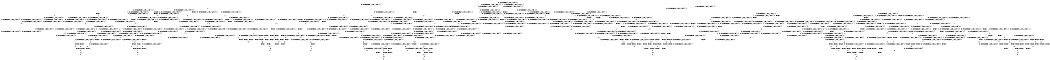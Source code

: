 digraph BCG {
size = "7, 10.5";
center = TRUE;
node [shape = circle];
0 [peripheries = 2];
0 -> 1 [label = "EX !0 !ATOMIC_EXCH_BRANCH (1, +1, TRUE, +1, 1, FALSE) !{0, 1, 2}"];
0 -> 2 [label = "EX !2 !ATOMIC_EXCH_BRANCH (1, +1, TRUE, +1, 1, FALSE) !{0, 1, 2}"];
0 -> 3 [label = "EX !1 !ATOMIC_EXCH_BRANCH (1, +0, TRUE, +0, 1, TRUE) !{0, 1, 2}"];
0 -> 4 [label = "EX !0 !ATOMIC_EXCH_BRANCH (1, +1, TRUE, +1, 1, FALSE) !{0, 1, 2}"];
1 -> 5 [label = "EX !2 !ATOMIC_EXCH_BRANCH (1, +1, TRUE, +1, 1, TRUE) !{0, 1, 2}"];
1 -> 6 [label = "EX !1 !ATOMIC_EXCH_BRANCH (1, +0, TRUE, +0, 1, FALSE) !{0, 1, 2}"];
1 -> 7 [label = "TERMINATE !0"];
2 -> 8 [label = "EX !0 !ATOMIC_EXCH_BRANCH (1, +1, TRUE, +1, 1, TRUE) !{0, 1, 2}"];
2 -> 9 [label = "EX !1 !ATOMIC_EXCH_BRANCH (1, +0, TRUE, +0, 1, FALSE) !{0, 1, 2}"];
2 -> 10 [label = "TERMINATE !2"];
2 -> 11 [label = "EX !0 !ATOMIC_EXCH_BRANCH (1, +1, TRUE, +1, 1, TRUE) !{0, 1, 2}"];
3 -> 3 [label = "EX !1 !ATOMIC_EXCH_BRANCH (1, +0, TRUE, +0, 1, TRUE) !{0, 1, 2}"];
3 -> 12 [label = "EX !0 !ATOMIC_EXCH_BRANCH (1, +1, TRUE, +1, 1, FALSE) !{0, 1, 2}"];
3 -> 13 [label = "EX !2 !ATOMIC_EXCH_BRANCH (1, +1, TRUE, +1, 1, FALSE) !{0, 1, 2}"];
3 -> 14 [label = "EX !0 !ATOMIC_EXCH_BRANCH (1, +1, TRUE, +1, 1, FALSE) !{0, 1, 2}"];
4 -> 15 [label = "EX !1 !ATOMIC_EXCH_BRANCH (1, +0, TRUE, +0, 1, FALSE) !{0, 1, 2}"];
4 -> 16 [label = "EX !2 !ATOMIC_EXCH_BRANCH (1, +1, TRUE, +1, 1, TRUE) !{0, 1, 2}"];
4 -> 17 [label = "EX !1 !ATOMIC_EXCH_BRANCH (1, +0, TRUE, +0, 1, FALSE) !{0, 1, 2}"];
4 -> 18 [label = "TERMINATE !0"];
5 -> 5 [label = "EX !2 !ATOMIC_EXCH_BRANCH (1, +1, TRUE, +1, 1, TRUE) !{0, 1, 2}"];
5 -> 19 [label = "EX !1 !ATOMIC_EXCH_BRANCH (1, +0, TRUE, +0, 1, FALSE) !{0, 1, 2}"];
5 -> 20 [label = "TERMINATE !0"];
6 -> 21 [label = "EX !1 !ATOMIC_EXCH_BRANCH (1, +0, FALSE, +0, 2, TRUE) !{0, 1, 2}"];
6 -> 22 [label = "EX !2 !ATOMIC_EXCH_BRANCH (1, +1, TRUE, +1, 1, FALSE) !{0, 1, 2}"];
6 -> 23 [label = "TERMINATE !0"];
7 -> 24 [label = "EX !2 !ATOMIC_EXCH_BRANCH (1, +1, TRUE, +1, 1, TRUE) !{1, 2}"];
7 -> 25 [label = "EX !1 !ATOMIC_EXCH_BRANCH (1, +0, TRUE, +0, 1, FALSE) !{1, 2}"];
7 -> 26 [label = "EX !1 !ATOMIC_EXCH_BRANCH (1, +0, TRUE, +0, 1, FALSE) !{1, 2}"];
8 -> 8 [label = "EX !0 !ATOMIC_EXCH_BRANCH (1, +1, TRUE, +1, 1, TRUE) !{0, 1, 2}"];
8 -> 27 [label = "EX !1 !ATOMIC_EXCH_BRANCH (1, +0, TRUE, +0, 1, FALSE) !{0, 1, 2}"];
8 -> 28 [label = "TERMINATE !2"];
8 -> 11 [label = "EX !0 !ATOMIC_EXCH_BRANCH (1, +1, TRUE, +1, 1, TRUE) !{0, 1, 2}"];
9 -> 29 [label = "EX !1 !ATOMIC_EXCH_BRANCH (1, +0, FALSE, +0, 2, TRUE) !{0, 1, 2}"];
9 -> 22 [label = "EX !0 !ATOMIC_EXCH_BRANCH (1, +1, TRUE, +1, 1, FALSE) !{0, 1, 2}"];
9 -> 30 [label = "TERMINATE !2"];
9 -> 31 [label = "EX !0 !ATOMIC_EXCH_BRANCH (1, +1, TRUE, +1, 1, FALSE) !{0, 1, 2}"];
10 -> 32 [label = "EX !0 !ATOMIC_EXCH_BRANCH (1, +1, TRUE, +1, 1, TRUE) !{0, 1}"];
10 -> 33 [label = "EX !1 !ATOMIC_EXCH_BRANCH (1, +0, TRUE, +0, 1, FALSE) !{0, 1}"];
10 -> 34 [label = "EX !0 !ATOMIC_EXCH_BRANCH (1, +1, TRUE, +1, 1, TRUE) !{0, 1}"];
11 -> 35 [label = "EX !1 !ATOMIC_EXCH_BRANCH (1, +0, TRUE, +0, 1, FALSE) !{0, 1, 2}"];
11 -> 11 [label = "EX !0 !ATOMIC_EXCH_BRANCH (1, +1, TRUE, +1, 1, TRUE) !{0, 1, 2}"];
11 -> 36 [label = "EX !1 !ATOMIC_EXCH_BRANCH (1, +0, TRUE, +0, 1, FALSE) !{0, 1, 2}"];
11 -> 37 [label = "TERMINATE !2"];
12 -> 6 [label = "EX !1 !ATOMIC_EXCH_BRANCH (1, +0, TRUE, +0, 1, FALSE) !{0, 1, 2}"];
12 -> 38 [label = "EX !2 !ATOMIC_EXCH_BRANCH (1, +1, TRUE, +1, 1, TRUE) !{0, 1, 2}"];
12 -> 39 [label = "TERMINATE !0"];
13 -> 9 [label = "EX !1 !ATOMIC_EXCH_BRANCH (1, +0, TRUE, +0, 1, FALSE) !{0, 1, 2}"];
13 -> 40 [label = "EX !0 !ATOMIC_EXCH_BRANCH (1, +1, TRUE, +1, 1, TRUE) !{0, 1, 2}"];
13 -> 41 [label = "TERMINATE !2"];
13 -> 42 [label = "EX !0 !ATOMIC_EXCH_BRANCH (1, +1, TRUE, +1, 1, TRUE) !{0, 1, 2}"];
14 -> 15 [label = "EX !1 !ATOMIC_EXCH_BRANCH (1, +0, TRUE, +0, 1, FALSE) !{0, 1, 2}"];
14 -> 17 [label = "EX !1 !ATOMIC_EXCH_BRANCH (1, +0, TRUE, +0, 1, FALSE) !{0, 1, 2}"];
14 -> 43 [label = "EX !2 !ATOMIC_EXCH_BRANCH (1, +1, TRUE, +1, 1, TRUE) !{0, 1, 2}"];
14 -> 44 [label = "TERMINATE !0"];
15 -> 45 [label = "EX !2 !ATOMIC_EXCH_BRANCH (1, +1, TRUE, +1, 1, FALSE) !{0, 1, 2}"];
15 -> 46 [label = "EX !1 !ATOMIC_EXCH_BRANCH (1, +0, FALSE, +0, 2, TRUE) !{0, 1, 2}"];
15 -> 47 [label = "EX !2 !ATOMIC_EXCH_BRANCH (1, +1, TRUE, +1, 1, FALSE) !{0, 1, 2}"];
15 -> 48 [label = "TERMINATE !0"];
16 -> 49 [label = "EX !1 !ATOMIC_EXCH_BRANCH (1, +0, TRUE, +0, 1, FALSE) !{0, 1, 2}"];
16 -> 16 [label = "EX !2 !ATOMIC_EXCH_BRANCH (1, +1, TRUE, +1, 1, TRUE) !{0, 1, 2}"];
16 -> 50 [label = "EX !1 !ATOMIC_EXCH_BRANCH (1, +0, TRUE, +0, 1, FALSE) !{0, 1, 2}"];
16 -> 51 [label = "TERMINATE !0"];
17 -> 46 [label = "EX !1 !ATOMIC_EXCH_BRANCH (1, +0, FALSE, +0, 2, TRUE) !{0, 1, 2}"];
17 -> 52 [label = "EX !1 !ATOMIC_EXCH_BRANCH (1, +0, FALSE, +0, 2, TRUE) !{0, 1, 2}"];
17 -> 31 [label = "EX !2 !ATOMIC_EXCH_BRANCH (1, +1, TRUE, +1, 1, FALSE) !{0, 1, 2}"];
17 -> 53 [label = "TERMINATE !0"];
18 -> 54 [label = "EX !2 !ATOMIC_EXCH_BRANCH (1, +1, TRUE, +1, 1, TRUE) !{1, 2}"];
18 -> 55 [label = "EX !1 !ATOMIC_EXCH_BRANCH (1, +0, TRUE, +0, 1, FALSE) !{1, 2}"];
19 -> 56 [label = "EX !1 !ATOMIC_EXCH_BRANCH (1, +0, FALSE, +0, 2, TRUE) !{0, 1, 2}"];
19 -> 22 [label = "EX !2 !ATOMIC_EXCH_BRANCH (1, +1, TRUE, +1, 1, FALSE) !{0, 1, 2}"];
19 -> 57 [label = "TERMINATE !0"];
20 -> 24 [label = "EX !2 !ATOMIC_EXCH_BRANCH (1, +1, TRUE, +1, 1, TRUE) !{1, 2}"];
20 -> 58 [label = "EX !1 !ATOMIC_EXCH_BRANCH (1, +0, TRUE, +0, 1, FALSE) !{1, 2}"];
20 -> 59 [label = "EX !1 !ATOMIC_EXCH_BRANCH (1, +0, TRUE, +0, 1, FALSE) !{1, 2}"];
21 -> 21 [label = "EX !1 !ATOMIC_EXCH_BRANCH (1, +0, FALSE, +0, 2, TRUE) !{0, 1, 2}"];
21 -> 22 [label = "EX !2 !ATOMIC_EXCH_BRANCH (1, +1, TRUE, +1, 1, FALSE) !{0, 1, 2}"];
21 -> 23 [label = "TERMINATE !0"];
22 -> 60 [label = "EX !1 !ATOMIC_EXCH_BRANCH (1, +0, FALSE, +0, 2, FALSE) !{0, 1, 2}"];
22 -> 61 [label = "TERMINATE !0"];
22 -> 62 [label = "TERMINATE !2"];
23 -> 63 [label = "EX !1 !ATOMIC_EXCH_BRANCH (1, +0, FALSE, +0, 2, TRUE) !{1, 2}"];
23 -> 64 [label = "EX !2 !ATOMIC_EXCH_BRANCH (1, +1, TRUE, +1, 1, FALSE) !{1, 2}"];
23 -> 65 [label = "EX !1 !ATOMIC_EXCH_BRANCH (1, +0, FALSE, +0, 2, TRUE) !{1, 2}"];
24 -> 24 [label = "EX !2 !ATOMIC_EXCH_BRANCH (1, +1, TRUE, +1, 1, TRUE) !{1, 2}"];
24 -> 58 [label = "EX !1 !ATOMIC_EXCH_BRANCH (1, +0, TRUE, +0, 1, FALSE) !{1, 2}"];
24 -> 59 [label = "EX !1 !ATOMIC_EXCH_BRANCH (1, +0, TRUE, +0, 1, FALSE) !{1, 2}"];
25 -> 63 [label = "EX !1 !ATOMIC_EXCH_BRANCH (1, +0, FALSE, +0, 2, TRUE) !{1, 2}"];
25 -> 64 [label = "EX !2 !ATOMIC_EXCH_BRANCH (1, +1, TRUE, +1, 1, FALSE) !{1, 2}"];
25 -> 65 [label = "EX !1 !ATOMIC_EXCH_BRANCH (1, +0, FALSE, +0, 2, TRUE) !{1, 2}"];
26 -> 66 [label = "EX !2 !ATOMIC_EXCH_BRANCH (1, +1, TRUE, +1, 1, FALSE) !{1, 2}"];
26 -> 65 [label = "EX !1 !ATOMIC_EXCH_BRANCH (1, +0, FALSE, +0, 2, TRUE) !{1, 2}"];
26 -> 67 [label = "EX !2 !ATOMIC_EXCH_BRANCH (1, +1, TRUE, +1, 1, FALSE) !{1, 2}"];
27 -> 22 [label = "EX !0 !ATOMIC_EXCH_BRANCH (1, +1, TRUE, +1, 1, FALSE) !{0, 1, 2}"];
27 -> 68 [label = "EX !1 !ATOMIC_EXCH_BRANCH (1, +0, FALSE, +0, 2, TRUE) !{0, 1, 2}"];
27 -> 69 [label = "TERMINATE !2"];
27 -> 31 [label = "EX !0 !ATOMIC_EXCH_BRANCH (1, +1, TRUE, +1, 1, FALSE) !{0, 1, 2}"];
28 -> 32 [label = "EX !0 !ATOMIC_EXCH_BRANCH (1, +1, TRUE, +1, 1, TRUE) !{0, 1}"];
28 -> 70 [label = "EX !1 !ATOMIC_EXCH_BRANCH (1, +0, TRUE, +0, 1, FALSE) !{0, 1}"];
28 -> 34 [label = "EX !0 !ATOMIC_EXCH_BRANCH (1, +1, TRUE, +1, 1, TRUE) !{0, 1}"];
29 -> 29 [label = "EX !1 !ATOMIC_EXCH_BRANCH (1, +0, FALSE, +0, 2, TRUE) !{0, 1, 2}"];
29 -> 22 [label = "EX !0 !ATOMIC_EXCH_BRANCH (1, +1, TRUE, +1, 1, FALSE) !{0, 1, 2}"];
29 -> 30 [label = "TERMINATE !2"];
29 -> 31 [label = "EX !0 !ATOMIC_EXCH_BRANCH (1, +1, TRUE, +1, 1, FALSE) !{0, 1, 2}"];
30 -> 71 [label = "EX !1 !ATOMIC_EXCH_BRANCH (1, +0, FALSE, +0, 2, TRUE) !{0, 1}"];
30 -> 72 [label = "EX !0 !ATOMIC_EXCH_BRANCH (1, +1, TRUE, +1, 1, FALSE) !{0, 1}"];
30 -> 73 [label = "EX !0 !ATOMIC_EXCH_BRANCH (1, +1, TRUE, +1, 1, FALSE) !{0, 1}"];
31 -> 74 [label = "EX !1 !ATOMIC_EXCH_BRANCH (1, +0, FALSE, +0, 2, FALSE) !{0, 1, 2}"];
31 -> 75 [label = "EX !1 !ATOMIC_EXCH_BRANCH (1, +0, FALSE, +0, 2, FALSE) !{0, 1, 2}"];
31 -> 76 [label = "TERMINATE !0"];
31 -> 77 [label = "TERMINATE !2"];
32 -> 32 [label = "EX !0 !ATOMIC_EXCH_BRANCH (1, +1, TRUE, +1, 1, TRUE) !{0, 1}"];
32 -> 70 [label = "EX !1 !ATOMIC_EXCH_BRANCH (1, +0, TRUE, +0, 1, FALSE) !{0, 1}"];
32 -> 34 [label = "EX !0 !ATOMIC_EXCH_BRANCH (1, +1, TRUE, +1, 1, TRUE) !{0, 1}"];
33 -> 71 [label = "EX !1 !ATOMIC_EXCH_BRANCH (1, +0, FALSE, +0, 2, TRUE) !{0, 1}"];
33 -> 72 [label = "EX !0 !ATOMIC_EXCH_BRANCH (1, +1, TRUE, +1, 1, FALSE) !{0, 1}"];
33 -> 73 [label = "EX !0 !ATOMIC_EXCH_BRANCH (1, +1, TRUE, +1, 1, FALSE) !{0, 1}"];
34 -> 78 [label = "EX !1 !ATOMIC_EXCH_BRANCH (1, +0, TRUE, +0, 1, FALSE) !{0, 1}"];
34 -> 34 [label = "EX !0 !ATOMIC_EXCH_BRANCH (1, +1, TRUE, +1, 1, TRUE) !{0, 1}"];
34 -> 79 [label = "EX !1 !ATOMIC_EXCH_BRANCH (1, +0, TRUE, +0, 1, FALSE) !{0, 1}"];
35 -> 47 [label = "EX !0 !ATOMIC_EXCH_BRANCH (1, +1, TRUE, +1, 1, FALSE) !{0, 1, 2}"];
35 -> 80 [label = "EX !1 !ATOMIC_EXCH_BRANCH (1, +0, FALSE, +0, 2, TRUE) !{0, 1, 2}"];
35 -> 81 [label = "TERMINATE !2"];
36 -> 80 [label = "EX !1 !ATOMIC_EXCH_BRANCH (1, +0, FALSE, +0, 2, TRUE) !{0, 1, 2}"];
36 -> 31 [label = "EX !0 !ATOMIC_EXCH_BRANCH (1, +1, TRUE, +1, 1, FALSE) !{0, 1, 2}"];
36 -> 82 [label = "EX !1 !ATOMIC_EXCH_BRANCH (1, +0, FALSE, +0, 2, TRUE) !{0, 1, 2}"];
36 -> 83 [label = "TERMINATE !2"];
37 -> 84 [label = "EX !0 !ATOMIC_EXCH_BRANCH (1, +1, TRUE, +1, 1, TRUE) !{0, 1}"];
37 -> 85 [label = "EX !1 !ATOMIC_EXCH_BRANCH (1, +0, TRUE, +0, 1, FALSE) !{0, 1}"];
38 -> 19 [label = "EX !1 !ATOMIC_EXCH_BRANCH (1, +0, TRUE, +0, 1, FALSE) !{0, 1, 2}"];
38 -> 38 [label = "EX !2 !ATOMIC_EXCH_BRANCH (1, +1, TRUE, +1, 1, TRUE) !{0, 1, 2}"];
38 -> 86 [label = "TERMINATE !0"];
39 -> 25 [label = "EX !1 !ATOMIC_EXCH_BRANCH (1, +0, TRUE, +0, 1, FALSE) !{1, 2}"];
39 -> 87 [label = "EX !2 !ATOMIC_EXCH_BRANCH (1, +1, TRUE, +1, 1, TRUE) !{1, 2}"];
39 -> 26 [label = "EX !1 !ATOMIC_EXCH_BRANCH (1, +0, TRUE, +0, 1, FALSE) !{1, 2}"];
40 -> 40 [label = "EX !0 !ATOMIC_EXCH_BRANCH (1, +1, TRUE, +1, 1, TRUE) !{0, 1, 2}"];
40 -> 27 [label = "EX !1 !ATOMIC_EXCH_BRANCH (1, +0, TRUE, +0, 1, FALSE) !{0, 1, 2}"];
40 -> 88 [label = "TERMINATE !2"];
40 -> 42 [label = "EX !0 !ATOMIC_EXCH_BRANCH (1, +1, TRUE, +1, 1, TRUE) !{0, 1, 2}"];
41 -> 33 [label = "EX !1 !ATOMIC_EXCH_BRANCH (1, +0, TRUE, +0, 1, FALSE) !{0, 1}"];
41 -> 89 [label = "EX !0 !ATOMIC_EXCH_BRANCH (1, +1, TRUE, +1, 1, TRUE) !{0, 1}"];
41 -> 90 [label = "EX !0 !ATOMIC_EXCH_BRANCH (1, +1, TRUE, +1, 1, TRUE) !{0, 1}"];
42 -> 35 [label = "EX !1 !ATOMIC_EXCH_BRANCH (1, +0, TRUE, +0, 1, FALSE) !{0, 1, 2}"];
42 -> 42 [label = "EX !0 !ATOMIC_EXCH_BRANCH (1, +1, TRUE, +1, 1, TRUE) !{0, 1, 2}"];
42 -> 36 [label = "EX !1 !ATOMIC_EXCH_BRANCH (1, +0, TRUE, +0, 1, FALSE) !{0, 1, 2}"];
42 -> 91 [label = "TERMINATE !2"];
43 -> 49 [label = "EX !1 !ATOMIC_EXCH_BRANCH (1, +0, TRUE, +0, 1, FALSE) !{0, 1, 2}"];
43 -> 50 [label = "EX !1 !ATOMIC_EXCH_BRANCH (1, +0, TRUE, +0, 1, FALSE) !{0, 1, 2}"];
43 -> 43 [label = "EX !2 !ATOMIC_EXCH_BRANCH (1, +1, TRUE, +1, 1, TRUE) !{0, 1, 2}"];
43 -> 92 [label = "TERMINATE !0"];
44 -> 55 [label = "EX !1 !ATOMIC_EXCH_BRANCH (1, +0, TRUE, +0, 1, FALSE) !{1, 2}"];
44 -> 93 [label = "EX !2 !ATOMIC_EXCH_BRANCH (1, +1, TRUE, +1, 1, TRUE) !{1, 2}"];
45 -> 94 [label = "EX !1 !ATOMIC_EXCH_BRANCH (1, +0, FALSE, +0, 2, FALSE) !{0, 1, 2}"];
45 -> 95 [label = "TERMINATE !0"];
45 -> 96 [label = "TERMINATE !2"];
46 -> 45 [label = "EX !2 !ATOMIC_EXCH_BRANCH (1, +1, TRUE, +1, 1, FALSE) !{0, 1, 2}"];
46 -> 46 [label = "EX !1 !ATOMIC_EXCH_BRANCH (1, +0, FALSE, +0, 2, TRUE) !{0, 1, 2}"];
46 -> 47 [label = "EX !2 !ATOMIC_EXCH_BRANCH (1, +1, TRUE, +1, 1, FALSE) !{0, 1, 2}"];
46 -> 48 [label = "TERMINATE !0"];
47 -> 74 [label = "EX !1 !ATOMIC_EXCH_BRANCH (1, +0, FALSE, +0, 2, FALSE) !{0, 1, 2}"];
47 -> 97 [label = "TERMINATE !0"];
47 -> 98 [label = "TERMINATE !2"];
48 -> 99 [label = "EX !1 !ATOMIC_EXCH_BRANCH (1, +0, FALSE, +0, 2, TRUE) !{1, 2}"];
48 -> 100 [label = "EX !2 !ATOMIC_EXCH_BRANCH (1, +1, TRUE, +1, 1, FALSE) !{1, 2}"];
49 -> 45 [label = "EX !2 !ATOMIC_EXCH_BRANCH (1, +1, TRUE, +1, 1, FALSE) !{0, 1, 2}"];
49 -> 101 [label = "EX !1 !ATOMIC_EXCH_BRANCH (1, +0, FALSE, +0, 2, TRUE) !{0, 1, 2}"];
49 -> 47 [label = "EX !2 !ATOMIC_EXCH_BRANCH (1, +1, TRUE, +1, 1, FALSE) !{0, 1, 2}"];
49 -> 102 [label = "TERMINATE !0"];
50 -> 101 [label = "EX !1 !ATOMIC_EXCH_BRANCH (1, +0, FALSE, +0, 2, TRUE) !{0, 1, 2}"];
50 -> 103 [label = "EX !1 !ATOMIC_EXCH_BRANCH (1, +0, FALSE, +0, 2, TRUE) !{0, 1, 2}"];
50 -> 31 [label = "EX !2 !ATOMIC_EXCH_BRANCH (1, +1, TRUE, +1, 1, FALSE) !{0, 1, 2}"];
50 -> 104 [label = "TERMINATE !0"];
51 -> 54 [label = "EX !2 !ATOMIC_EXCH_BRANCH (1, +1, TRUE, +1, 1, TRUE) !{1, 2}"];
51 -> 105 [label = "EX !1 !ATOMIC_EXCH_BRANCH (1, +0, TRUE, +0, 1, FALSE) !{1, 2}"];
52 -> 46 [label = "EX !1 !ATOMIC_EXCH_BRANCH (1, +0, FALSE, +0, 2, TRUE) !{0, 1, 2}"];
52 -> 52 [label = "EX !1 !ATOMIC_EXCH_BRANCH (1, +0, FALSE, +0, 2, TRUE) !{0, 1, 2}"];
52 -> 31 [label = "EX !2 !ATOMIC_EXCH_BRANCH (1, +1, TRUE, +1, 1, FALSE) !{0, 1, 2}"];
52 -> 53 [label = "TERMINATE !0"];
53 -> 106 [label = "EX !1 !ATOMIC_EXCH_BRANCH (1, +0, FALSE, +0, 2, TRUE) !{1, 2}"];
53 -> 107 [label = "EX !2 !ATOMIC_EXCH_BRANCH (1, +1, TRUE, +1, 1, FALSE) !{1, 2}"];
54 -> 54 [label = "EX !2 !ATOMIC_EXCH_BRANCH (1, +1, TRUE, +1, 1, TRUE) !{1, 2}"];
54 -> 105 [label = "EX !1 !ATOMIC_EXCH_BRANCH (1, +0, TRUE, +0, 1, FALSE) !{1, 2}"];
55 -> 106 [label = "EX !1 !ATOMIC_EXCH_BRANCH (1, +0, FALSE, +0, 2, TRUE) !{1, 2}"];
55 -> 107 [label = "EX !2 !ATOMIC_EXCH_BRANCH (1, +1, TRUE, +1, 1, FALSE) !{1, 2}"];
56 -> 56 [label = "EX !1 !ATOMIC_EXCH_BRANCH (1, +0, FALSE, +0, 2, TRUE) !{0, 1, 2}"];
56 -> 22 [label = "EX !2 !ATOMIC_EXCH_BRANCH (1, +1, TRUE, +1, 1, FALSE) !{0, 1, 2}"];
56 -> 57 [label = "TERMINATE !0"];
57 -> 108 [label = "EX !1 !ATOMIC_EXCH_BRANCH (1, +0, FALSE, +0, 2, TRUE) !{1, 2}"];
57 -> 64 [label = "EX !2 !ATOMIC_EXCH_BRANCH (1, +1, TRUE, +1, 1, FALSE) !{1, 2}"];
57 -> 109 [label = "EX !1 !ATOMIC_EXCH_BRANCH (1, +0, FALSE, +0, 2, TRUE) !{1, 2}"];
58 -> 108 [label = "EX !1 !ATOMIC_EXCH_BRANCH (1, +0, FALSE, +0, 2, TRUE) !{1, 2}"];
58 -> 64 [label = "EX !2 !ATOMIC_EXCH_BRANCH (1, +1, TRUE, +1, 1, FALSE) !{1, 2}"];
58 -> 109 [label = "EX !1 !ATOMIC_EXCH_BRANCH (1, +0, FALSE, +0, 2, TRUE) !{1, 2}"];
59 -> 66 [label = "EX !2 !ATOMIC_EXCH_BRANCH (1, +1, TRUE, +1, 1, FALSE) !{1, 2}"];
59 -> 109 [label = "EX !1 !ATOMIC_EXCH_BRANCH (1, +0, FALSE, +0, 2, TRUE) !{1, 2}"];
59 -> 67 [label = "EX !2 !ATOMIC_EXCH_BRANCH (1, +1, TRUE, +1, 1, FALSE) !{1, 2}"];
60 -> 110 [label = "TERMINATE !0"];
60 -> 111 [label = "TERMINATE !2"];
60 -> 112 [label = "TERMINATE !1"];
61 -> 113 [label = "EX !1 !ATOMIC_EXCH_BRANCH (1, +0, FALSE, +0, 2, FALSE) !{1, 2}"];
61 -> 114 [label = "TERMINATE !2"];
61 -> 115 [label = "EX !1 !ATOMIC_EXCH_BRANCH (1, +0, FALSE, +0, 2, FALSE) !{1, 2}"];
62 -> 116 [label = "EX !1 !ATOMIC_EXCH_BRANCH (1, +0, FALSE, +0, 2, FALSE) !{0, 1}"];
62 -> 114 [label = "TERMINATE !0"];
63 -> 63 [label = "EX !1 !ATOMIC_EXCH_BRANCH (1, +0, FALSE, +0, 2, TRUE) !{1, 2}"];
63 -> 64 [label = "EX !2 !ATOMIC_EXCH_BRANCH (1, +1, TRUE, +1, 1, FALSE) !{1, 2}"];
63 -> 65 [label = "EX !1 !ATOMIC_EXCH_BRANCH (1, +0, FALSE, +0, 2, TRUE) !{1, 2}"];
64 -> 113 [label = "EX !1 !ATOMIC_EXCH_BRANCH (1, +0, FALSE, +0, 2, FALSE) !{1, 2}"];
64 -> 114 [label = "TERMINATE !2"];
64 -> 115 [label = "EX !1 !ATOMIC_EXCH_BRANCH (1, +0, FALSE, +0, 2, FALSE) !{1, 2}"];
65 -> 66 [label = "EX !2 !ATOMIC_EXCH_BRANCH (1, +1, TRUE, +1, 1, FALSE) !{1, 2}"];
65 -> 65 [label = "EX !1 !ATOMIC_EXCH_BRANCH (1, +0, FALSE, +0, 2, TRUE) !{1, 2}"];
65 -> 67 [label = "EX !2 !ATOMIC_EXCH_BRANCH (1, +1, TRUE, +1, 1, FALSE) !{1, 2}"];
66 -> 117 [label = "EX !1 !ATOMIC_EXCH_BRANCH (1, +0, FALSE, +0, 2, FALSE) !{1, 2}"];
66 -> 118 [label = "TERMINATE !2"];
66 -> 115 [label = "EX !1 !ATOMIC_EXCH_BRANCH (1, +0, FALSE, +0, 2, FALSE) !{1, 2}"];
67 -> 115 [label = "EX !1 !ATOMIC_EXCH_BRANCH (1, +0, FALSE, +0, 2, FALSE) !{1, 2}"];
67 -> 119 [label = "TERMINATE !2"];
68 -> 22 [label = "EX !0 !ATOMIC_EXCH_BRANCH (1, +1, TRUE, +1, 1, FALSE) !{0, 1, 2}"];
68 -> 68 [label = "EX !1 !ATOMIC_EXCH_BRANCH (1, +0, FALSE, +0, 2, TRUE) !{0, 1, 2}"];
68 -> 69 [label = "TERMINATE !2"];
68 -> 31 [label = "EX !0 !ATOMIC_EXCH_BRANCH (1, +1, TRUE, +1, 1, FALSE) !{0, 1, 2}"];
69 -> 72 [label = "EX !0 !ATOMIC_EXCH_BRANCH (1, +1, TRUE, +1, 1, FALSE) !{0, 1}"];
69 -> 120 [label = "EX !1 !ATOMIC_EXCH_BRANCH (1, +0, FALSE, +0, 2, TRUE) !{0, 1}"];
69 -> 73 [label = "EX !0 !ATOMIC_EXCH_BRANCH (1, +1, TRUE, +1, 1, FALSE) !{0, 1}"];
70 -> 72 [label = "EX !0 !ATOMIC_EXCH_BRANCH (1, +1, TRUE, +1, 1, FALSE) !{0, 1}"];
70 -> 120 [label = "EX !1 !ATOMIC_EXCH_BRANCH (1, +0, FALSE, +0, 2, TRUE) !{0, 1}"];
70 -> 73 [label = "EX !0 !ATOMIC_EXCH_BRANCH (1, +1, TRUE, +1, 1, FALSE) !{0, 1}"];
71 -> 71 [label = "EX !1 !ATOMIC_EXCH_BRANCH (1, +0, FALSE, +0, 2, TRUE) !{0, 1}"];
71 -> 72 [label = "EX !0 !ATOMIC_EXCH_BRANCH (1, +1, TRUE, +1, 1, FALSE) !{0, 1}"];
71 -> 73 [label = "EX !0 !ATOMIC_EXCH_BRANCH (1, +1, TRUE, +1, 1, FALSE) !{0, 1}"];
72 -> 116 [label = "EX !1 !ATOMIC_EXCH_BRANCH (1, +0, FALSE, +0, 2, FALSE) !{0, 1}"];
72 -> 114 [label = "TERMINATE !0"];
73 -> 121 [label = "EX !1 !ATOMIC_EXCH_BRANCH (1, +0, FALSE, +0, 2, FALSE) !{0, 1}"];
73 -> 122 [label = "EX !1 !ATOMIC_EXCH_BRANCH (1, +0, FALSE, +0, 2, FALSE) !{0, 1}"];
73 -> 123 [label = "TERMINATE !0"];
74 -> 124 [label = "TERMINATE !0"];
74 -> 125 [label = "TERMINATE !2"];
74 -> 126 [label = "TERMINATE !1"];
75 -> 127 [label = "TERMINATE !0"];
75 -> 128 [label = "TERMINATE !2"];
75 -> 129 [label = "TERMINATE !1"];
76 -> 130 [label = "EX !1 !ATOMIC_EXCH_BRANCH (1, +0, FALSE, +0, 2, FALSE) !{1, 2}"];
76 -> 131 [label = "TERMINATE !2"];
77 -> 132 [label = "EX !1 !ATOMIC_EXCH_BRANCH (1, +0, FALSE, +0, 2, FALSE) !{0, 1}"];
77 -> 131 [label = "TERMINATE !0"];
78 -> 133 [label = "EX !0 !ATOMIC_EXCH_BRANCH (1, +1, TRUE, +1, 1, FALSE) !{0, 1}"];
78 -> 134 [label = "EX !1 !ATOMIC_EXCH_BRANCH (1, +0, FALSE, +0, 2, TRUE) !{0, 1}"];
78 -> 73 [label = "EX !0 !ATOMIC_EXCH_BRANCH (1, +1, TRUE, +1, 1, FALSE) !{0, 1}"];
79 -> 134 [label = "EX !1 !ATOMIC_EXCH_BRANCH (1, +0, FALSE, +0, 2, TRUE) !{0, 1}"];
79 -> 73 [label = "EX !0 !ATOMIC_EXCH_BRANCH (1, +1, TRUE, +1, 1, FALSE) !{0, 1}"];
79 -> 135 [label = "EX !1 !ATOMIC_EXCH_BRANCH (1, +0, FALSE, +0, 2, TRUE) !{0, 1}"];
80 -> 47 [label = "EX !0 !ATOMIC_EXCH_BRANCH (1, +1, TRUE, +1, 1, FALSE) !{0, 1, 2}"];
80 -> 80 [label = "EX !1 !ATOMIC_EXCH_BRANCH (1, +0, FALSE, +0, 2, TRUE) !{0, 1, 2}"];
80 -> 81 [label = "TERMINATE !2"];
81 -> 136 [label = "EX !0 !ATOMIC_EXCH_BRANCH (1, +1, TRUE, +1, 1, FALSE) !{0, 1}"];
81 -> 137 [label = "EX !1 !ATOMIC_EXCH_BRANCH (1, +0, FALSE, +0, 2, TRUE) !{0, 1}"];
82 -> 80 [label = "EX !1 !ATOMIC_EXCH_BRANCH (1, +0, FALSE, +0, 2, TRUE) !{0, 1, 2}"];
82 -> 31 [label = "EX !0 !ATOMIC_EXCH_BRANCH (1, +1, TRUE, +1, 1, FALSE) !{0, 1, 2}"];
82 -> 82 [label = "EX !1 !ATOMIC_EXCH_BRANCH (1, +0, FALSE, +0, 2, TRUE) !{0, 1, 2}"];
82 -> 83 [label = "TERMINATE !2"];
83 -> 138 [label = "EX !0 !ATOMIC_EXCH_BRANCH (1, +1, TRUE, +1, 1, FALSE) !{0, 1}"];
83 -> 139 [label = "EX !1 !ATOMIC_EXCH_BRANCH (1, +0, FALSE, +0, 2, TRUE) !{0, 1}"];
84 -> 84 [label = "EX !0 !ATOMIC_EXCH_BRANCH (1, +1, TRUE, +1, 1, TRUE) !{0, 1}"];
84 -> 85 [label = "EX !1 !ATOMIC_EXCH_BRANCH (1, +0, TRUE, +0, 1, FALSE) !{0, 1}"];
85 -> 138 [label = "EX !0 !ATOMIC_EXCH_BRANCH (1, +1, TRUE, +1, 1, FALSE) !{0, 1}"];
85 -> 139 [label = "EX !1 !ATOMIC_EXCH_BRANCH (1, +0, FALSE, +0, 2, TRUE) !{0, 1}"];
86 -> 58 [label = "EX !1 !ATOMIC_EXCH_BRANCH (1, +0, TRUE, +0, 1, FALSE) !{1, 2}"];
86 -> 87 [label = "EX !2 !ATOMIC_EXCH_BRANCH (1, +1, TRUE, +1, 1, TRUE) !{1, 2}"];
86 -> 59 [label = "EX !1 !ATOMIC_EXCH_BRANCH (1, +0, TRUE, +0, 1, FALSE) !{1, 2}"];
87 -> 58 [label = "EX !1 !ATOMIC_EXCH_BRANCH (1, +0, TRUE, +0, 1, FALSE) !{1, 2}"];
87 -> 87 [label = "EX !2 !ATOMIC_EXCH_BRANCH (1, +1, TRUE, +1, 1, TRUE) !{1, 2}"];
87 -> 59 [label = "EX !1 !ATOMIC_EXCH_BRANCH (1, +0, TRUE, +0, 1, FALSE) !{1, 2}"];
88 -> 89 [label = "EX !0 !ATOMIC_EXCH_BRANCH (1, +1, TRUE, +1, 1, TRUE) !{0, 1}"];
88 -> 70 [label = "EX !1 !ATOMIC_EXCH_BRANCH (1, +0, TRUE, +0, 1, FALSE) !{0, 1}"];
88 -> 90 [label = "EX !0 !ATOMIC_EXCH_BRANCH (1, +1, TRUE, +1, 1, TRUE) !{0, 1}"];
89 -> 89 [label = "EX !0 !ATOMIC_EXCH_BRANCH (1, +1, TRUE, +1, 1, TRUE) !{0, 1}"];
89 -> 70 [label = "EX !1 !ATOMIC_EXCH_BRANCH (1, +0, TRUE, +0, 1, FALSE) !{0, 1}"];
89 -> 90 [label = "EX !0 !ATOMIC_EXCH_BRANCH (1, +1, TRUE, +1, 1, TRUE) !{0, 1}"];
90 -> 78 [label = "EX !1 !ATOMIC_EXCH_BRANCH (1, +0, TRUE, +0, 1, FALSE) !{0, 1}"];
90 -> 90 [label = "EX !0 !ATOMIC_EXCH_BRANCH (1, +1, TRUE, +1, 1, TRUE) !{0, 1}"];
90 -> 79 [label = "EX !1 !ATOMIC_EXCH_BRANCH (1, +0, TRUE, +0, 1, FALSE) !{0, 1}"];
91 -> 140 [label = "EX !0 !ATOMIC_EXCH_BRANCH (1, +1, TRUE, +1, 1, TRUE) !{0, 1}"];
91 -> 85 [label = "EX !1 !ATOMIC_EXCH_BRANCH (1, +0, TRUE, +0, 1, FALSE) !{0, 1}"];
92 -> 105 [label = "EX !1 !ATOMIC_EXCH_BRANCH (1, +0, TRUE, +0, 1, FALSE) !{1, 2}"];
92 -> 93 [label = "EX !2 !ATOMIC_EXCH_BRANCH (1, +1, TRUE, +1, 1, TRUE) !{1, 2}"];
93 -> 105 [label = "EX !1 !ATOMIC_EXCH_BRANCH (1, +0, TRUE, +0, 1, FALSE) !{1, 2}"];
93 -> 93 [label = "EX !2 !ATOMIC_EXCH_BRANCH (1, +1, TRUE, +1, 1, TRUE) !{1, 2}"];
94 -> 141 [label = "TERMINATE !0"];
94 -> 142 [label = "TERMINATE !2"];
94 -> 143 [label = "TERMINATE !1"];
95 -> 144 [label = "EX !1 !ATOMIC_EXCH_BRANCH (1, +0, FALSE, +0, 2, FALSE) !{1, 2}"];
95 -> 145 [label = "TERMINATE !2"];
96 -> 146 [label = "EX !1 !ATOMIC_EXCH_BRANCH (1, +0, FALSE, +0, 2, FALSE) !{0, 1}"];
96 -> 145 [label = "TERMINATE !0"];
97 -> 147 [label = "EX !1 !ATOMIC_EXCH_BRANCH (1, +0, FALSE, +0, 2, FALSE) !{1, 2}"];
97 -> 148 [label = "TERMINATE !2"];
98 -> 149 [label = "EX !1 !ATOMIC_EXCH_BRANCH (1, +0, FALSE, +0, 2, FALSE) !{0, 1}"];
98 -> 148 [label = "TERMINATE !0"];
99 -> 99 [label = "EX !1 !ATOMIC_EXCH_BRANCH (1, +0, FALSE, +0, 2, TRUE) !{1, 2}"];
99 -> 100 [label = "EX !2 !ATOMIC_EXCH_BRANCH (1, +1, TRUE, +1, 1, FALSE) !{1, 2}"];
100 -> 147 [label = "EX !1 !ATOMIC_EXCH_BRANCH (1, +0, FALSE, +0, 2, FALSE) !{1, 2}"];
100 -> 148 [label = "TERMINATE !2"];
101 -> 45 [label = "EX !2 !ATOMIC_EXCH_BRANCH (1, +1, TRUE, +1, 1, FALSE) !{0, 1, 2}"];
101 -> 101 [label = "EX !1 !ATOMIC_EXCH_BRANCH (1, +0, FALSE, +0, 2, TRUE) !{0, 1, 2}"];
101 -> 47 [label = "EX !2 !ATOMIC_EXCH_BRANCH (1, +1, TRUE, +1, 1, FALSE) !{0, 1, 2}"];
101 -> 102 [label = "TERMINATE !0"];
102 -> 150 [label = "EX !1 !ATOMIC_EXCH_BRANCH (1, +0, FALSE, +0, 2, TRUE) !{1, 2}"];
102 -> 100 [label = "EX !2 !ATOMIC_EXCH_BRANCH (1, +1, TRUE, +1, 1, FALSE) !{1, 2}"];
103 -> 101 [label = "EX !1 !ATOMIC_EXCH_BRANCH (1, +0, FALSE, +0, 2, TRUE) !{0, 1, 2}"];
103 -> 103 [label = "EX !1 !ATOMIC_EXCH_BRANCH (1, +0, FALSE, +0, 2, TRUE) !{0, 1, 2}"];
103 -> 31 [label = "EX !2 !ATOMIC_EXCH_BRANCH (1, +1, TRUE, +1, 1, FALSE) !{0, 1, 2}"];
103 -> 104 [label = "TERMINATE !0"];
104 -> 151 [label = "EX !1 !ATOMIC_EXCH_BRANCH (1, +0, FALSE, +0, 2, TRUE) !{1, 2}"];
104 -> 107 [label = "EX !2 !ATOMIC_EXCH_BRANCH (1, +1, TRUE, +1, 1, FALSE) !{1, 2}"];
105 -> 151 [label = "EX !1 !ATOMIC_EXCH_BRANCH (1, +0, FALSE, +0, 2, TRUE) !{1, 2}"];
105 -> 107 [label = "EX !2 !ATOMIC_EXCH_BRANCH (1, +1, TRUE, +1, 1, FALSE) !{1, 2}"];
106 -> 106 [label = "EX !1 !ATOMIC_EXCH_BRANCH (1, +0, FALSE, +0, 2, TRUE) !{1, 2}"];
106 -> 107 [label = "EX !2 !ATOMIC_EXCH_BRANCH (1, +1, TRUE, +1, 1, FALSE) !{1, 2}"];
107 -> 130 [label = "EX !1 !ATOMIC_EXCH_BRANCH (1, +0, FALSE, +0, 2, FALSE) !{1, 2}"];
107 -> 131 [label = "TERMINATE !2"];
108 -> 108 [label = "EX !1 !ATOMIC_EXCH_BRANCH (1, +0, FALSE, +0, 2, TRUE) !{1, 2}"];
108 -> 64 [label = "EX !2 !ATOMIC_EXCH_BRANCH (1, +1, TRUE, +1, 1, FALSE) !{1, 2}"];
108 -> 109 [label = "EX !1 !ATOMIC_EXCH_BRANCH (1, +0, FALSE, +0, 2, TRUE) !{1, 2}"];
109 -> 66 [label = "EX !2 !ATOMIC_EXCH_BRANCH (1, +1, TRUE, +1, 1, FALSE) !{1, 2}"];
109 -> 109 [label = "EX !1 !ATOMIC_EXCH_BRANCH (1, +0, FALSE, +0, 2, TRUE) !{1, 2}"];
109 -> 67 [label = "EX !2 !ATOMIC_EXCH_BRANCH (1, +1, TRUE, +1, 1, FALSE) !{1, 2}"];
110 -> 152 [label = "TERMINATE !2"];
110 -> 153 [label = "TERMINATE !1"];
111 -> 152 [label = "TERMINATE !0"];
111 -> 154 [label = "TERMINATE !1"];
112 -> 153 [label = "TERMINATE !0"];
112 -> 154 [label = "TERMINATE !2"];
113 -> 152 [label = "TERMINATE !2"];
113 -> 153 [label = "TERMINATE !1"];
114 -> 155 [label = "EX !1 !ATOMIC_EXCH_BRANCH (1, +0, FALSE, +0, 2, FALSE) !{1}"];
114 -> 156 [label = "EX !1 !ATOMIC_EXCH_BRANCH (1, +0, FALSE, +0, 2, FALSE) !{1}"];
115 -> 157 [label = "TERMINATE !2"];
115 -> 158 [label = "TERMINATE !1"];
116 -> 152 [label = "TERMINATE !0"];
116 -> 154 [label = "TERMINATE !1"];
117 -> 159 [label = "TERMINATE !2"];
117 -> 160 [label = "TERMINATE !1"];
118 -> 161 [label = "EX !1 !ATOMIC_EXCH_BRANCH (1, +0, FALSE, +0, 2, FALSE) !{1}"];
119 -> 162 [label = "EX !1 !ATOMIC_EXCH_BRANCH (1, +0, FALSE, +0, 2, FALSE) !{1}"];
120 -> 72 [label = "EX !0 !ATOMIC_EXCH_BRANCH (1, +1, TRUE, +1, 1, FALSE) !{0, 1}"];
120 -> 120 [label = "EX !1 !ATOMIC_EXCH_BRANCH (1, +0, FALSE, +0, 2, TRUE) !{0, 1}"];
120 -> 73 [label = "EX !0 !ATOMIC_EXCH_BRANCH (1, +1, TRUE, +1, 1, FALSE) !{0, 1}"];
121 -> 163 [label = "TERMINATE !0"];
121 -> 164 [label = "TERMINATE !1"];
122 -> 165 [label = "TERMINATE !0"];
122 -> 166 [label = "TERMINATE !1"];
123 -> 167 [label = "EX !1 !ATOMIC_EXCH_BRANCH (1, +0, FALSE, +0, 2, FALSE) !{1}"];
124 -> 168 [label = "TERMINATE !2"];
124 -> 169 [label = "TERMINATE !1"];
125 -> 168 [label = "TERMINATE !0"];
125 -> 170 [label = "TERMINATE !1"];
126 -> 169 [label = "TERMINATE !0"];
126 -> 170 [label = "TERMINATE !2"];
127 -> 171 [label = "TERMINATE !2"];
127 -> 172 [label = "TERMINATE !1"];
128 -> 171 [label = "TERMINATE !0"];
128 -> 173 [label = "TERMINATE !1"];
129 -> 172 [label = "TERMINATE !0"];
129 -> 173 [label = "TERMINATE !2"];
130 -> 171 [label = "TERMINATE !2"];
130 -> 172 [label = "TERMINATE !1"];
131 -> 174 [label = "EX !1 !ATOMIC_EXCH_BRANCH (1, +0, FALSE, +0, 2, FALSE) !{1}"];
132 -> 171 [label = "TERMINATE !0"];
132 -> 173 [label = "TERMINATE !1"];
133 -> 121 [label = "EX !1 !ATOMIC_EXCH_BRANCH (1, +0, FALSE, +0, 2, FALSE) !{0, 1}"];
133 -> 175 [label = "TERMINATE !0"];
134 -> 133 [label = "EX !0 !ATOMIC_EXCH_BRANCH (1, +1, TRUE, +1, 1, FALSE) !{0, 1}"];
134 -> 134 [label = "EX !1 !ATOMIC_EXCH_BRANCH (1, +0, FALSE, +0, 2, TRUE) !{0, 1}"];
134 -> 73 [label = "EX !0 !ATOMIC_EXCH_BRANCH (1, +1, TRUE, +1, 1, FALSE) !{0, 1}"];
135 -> 134 [label = "EX !1 !ATOMIC_EXCH_BRANCH (1, +0, FALSE, +0, 2, TRUE) !{0, 1}"];
135 -> 73 [label = "EX !0 !ATOMIC_EXCH_BRANCH (1, +1, TRUE, +1, 1, FALSE) !{0, 1}"];
135 -> 135 [label = "EX !1 !ATOMIC_EXCH_BRANCH (1, +0, FALSE, +0, 2, TRUE) !{0, 1}"];
136 -> 149 [label = "EX !1 !ATOMIC_EXCH_BRANCH (1, +0, FALSE, +0, 2, FALSE) !{0, 1}"];
136 -> 148 [label = "TERMINATE !0"];
137 -> 136 [label = "EX !0 !ATOMIC_EXCH_BRANCH (1, +1, TRUE, +1, 1, FALSE) !{0, 1}"];
137 -> 137 [label = "EX !1 !ATOMIC_EXCH_BRANCH (1, +0, FALSE, +0, 2, TRUE) !{0, 1}"];
138 -> 132 [label = "EX !1 !ATOMIC_EXCH_BRANCH (1, +0, FALSE, +0, 2, FALSE) !{0, 1}"];
138 -> 131 [label = "TERMINATE !0"];
139 -> 138 [label = "EX !0 !ATOMIC_EXCH_BRANCH (1, +1, TRUE, +1, 1, FALSE) !{0, 1}"];
139 -> 139 [label = "EX !1 !ATOMIC_EXCH_BRANCH (1, +0, FALSE, +0, 2, TRUE) !{0, 1}"];
140 -> 140 [label = "EX !0 !ATOMIC_EXCH_BRANCH (1, +1, TRUE, +1, 1, TRUE) !{0, 1}"];
140 -> 85 [label = "EX !1 !ATOMIC_EXCH_BRANCH (1, +0, TRUE, +0, 1, FALSE) !{0, 1}"];
141 -> 176 [label = "TERMINATE !2"];
141 -> 177 [label = "TERMINATE !1"];
142 -> 176 [label = "TERMINATE !0"];
142 -> 178 [label = "TERMINATE !1"];
143 -> 177 [label = "TERMINATE !0"];
143 -> 178 [label = "TERMINATE !2"];
144 -> 176 [label = "TERMINATE !2"];
144 -> 177 [label = "TERMINATE !1"];
145 -> 179 [label = "EX !1 !ATOMIC_EXCH_BRANCH (1, +0, FALSE, +0, 2, FALSE) !{1}"];
146 -> 176 [label = "TERMINATE !0"];
146 -> 178 [label = "TERMINATE !1"];
147 -> 168 [label = "TERMINATE !2"];
147 -> 169 [label = "TERMINATE !1"];
148 -> 180 [label = "EX !1 !ATOMIC_EXCH_BRANCH (1, +0, FALSE, +0, 2, FALSE) !{1}"];
149 -> 168 [label = "TERMINATE !0"];
149 -> 170 [label = "TERMINATE !1"];
150 -> 150 [label = "EX !1 !ATOMIC_EXCH_BRANCH (1, +0, FALSE, +0, 2, TRUE) !{1, 2}"];
150 -> 100 [label = "EX !2 !ATOMIC_EXCH_BRANCH (1, +1, TRUE, +1, 1, FALSE) !{1, 2}"];
151 -> 151 [label = "EX !1 !ATOMIC_EXCH_BRANCH (1, +0, FALSE, +0, 2, TRUE) !{1, 2}"];
151 -> 107 [label = "EX !2 !ATOMIC_EXCH_BRANCH (1, +1, TRUE, +1, 1, FALSE) !{1, 2}"];
152 -> 181 [label = "TERMINATE !1"];
153 -> 181 [label = "TERMINATE !2"];
154 -> 181 [label = "TERMINATE !0"];
155 -> 181 [label = "TERMINATE !1"];
156 -> 182 [label = "TERMINATE !1"];
157 -> 183 [label = "TERMINATE !1"];
158 -> 183 [label = "TERMINATE !2"];
159 -> 184 [label = "TERMINATE !1"];
160 -> 184 [label = "TERMINATE !2"];
161 -> 184 [label = "TERMINATE !1"];
162 -> 183 [label = "TERMINATE !1"];
163 -> 185 [label = "TERMINATE !1"];
164 -> 185 [label = "TERMINATE !0"];
165 -> 186 [label = "TERMINATE !1"];
166 -> 186 [label = "TERMINATE !0"];
167 -> 186 [label = "TERMINATE !1"];
168 -> 187 [label = "TERMINATE !1"];
169 -> 187 [label = "TERMINATE !2"];
170 -> 187 [label = "TERMINATE !0"];
171 -> 188 [label = "TERMINATE !1"];
172 -> 188 [label = "TERMINATE !2"];
173 -> 188 [label = "TERMINATE !0"];
174 -> 188 [label = "TERMINATE !1"];
175 -> 189 [label = "EX !1 !ATOMIC_EXCH_BRANCH (1, +0, FALSE, +0, 2, FALSE) !{1}"];
176 -> 190 [label = "TERMINATE !1"];
177 -> 190 [label = "TERMINATE !2"];
178 -> 190 [label = "TERMINATE !0"];
179 -> 190 [label = "TERMINATE !1"];
180 -> 187 [label = "TERMINATE !1"];
181 -> 191 [label = "exit"];
182 -> 192 [label = "exit"];
183 -> 193 [label = "exit"];
184 -> 194 [label = "exit"];
185 -> 195 [label = "exit"];
186 -> 196 [label = "exit"];
187 -> 197 [label = "exit"];
188 -> 198 [label = "exit"];
189 -> 185 [label = "TERMINATE !1"];
190 -> 199 [label = "exit"];
}
